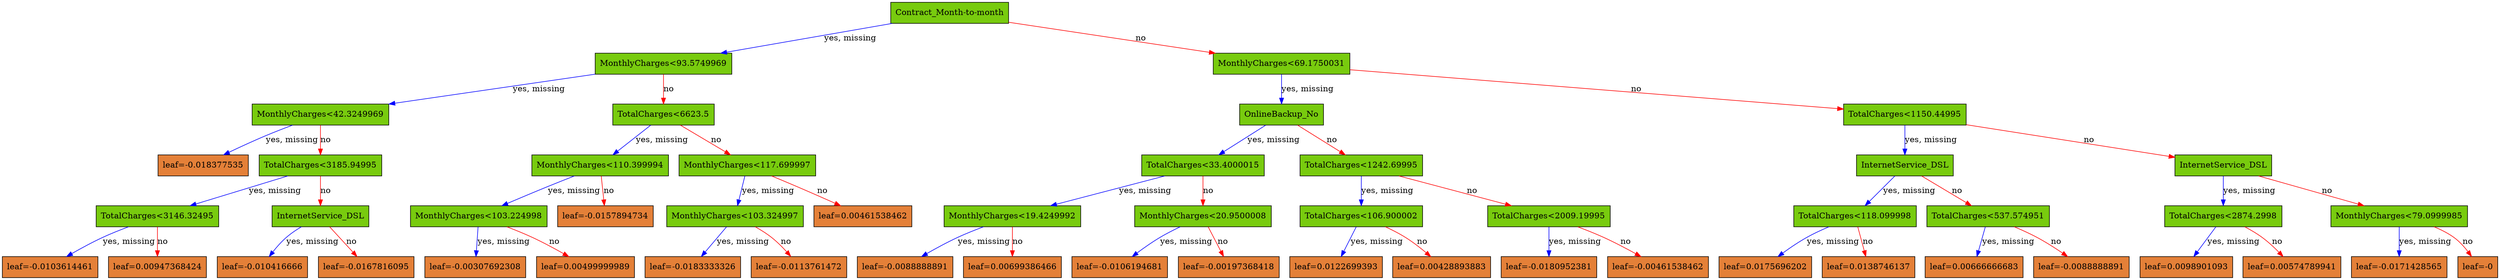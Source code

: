 digraph {
    graph [ rankdir=TB ]

    0 [ label="Contract_Month-to-month" fillcolor="#78cbe" shape="box" style="filled" ]
    0 -> 1 [label="yes, missing" color="#0000FF"]
    0 -> 2 [label="no" color="#FF0000"]

    1 [ label="MonthlyCharges<93.5749969" fillcolor="#78cbe" shape="box" style="filled" ]
    1 -> 3 [label="yes, missing" color="#0000FF"]
    1 -> 4 [label="no" color="#FF0000"]

    3 [ label="MonthlyCharges<42.3249969" fillcolor="#78cbe" shape="box" style="filled" ]
    3 -> 7 [label="yes, missing" color="#0000FF"]
    3 -> 8 [label="no" color="#FF0000"]

    7 [ label="leaf=-0.018377535" fillcolor="#e48038" shape="box" style="filled" ]

    8 [ label="TotalCharges<3185.94995" fillcolor="#78cbe" shape="box" style="filled" ]
    8 -> 15 [label="yes, missing" color="#0000FF"]
    8 -> 16 [label="no" color="#FF0000"]

    15 [ label="TotalCharges<3146.32495" fillcolor="#78cbe" shape="box" style="filled" ]
    15 -> 29 [label="yes, missing" color="#0000FF"]
    15 -> 30 [label="no" color="#FF0000"]

    29 [ label="leaf=-0.0103614461" fillcolor="#e48038" shape="box" style="filled" ]

    30 [ label="leaf=0.00947368424" fillcolor="#e48038" shape="box" style="filled" ]

    16 [ label="InternetService_DSL" fillcolor="#78cbe" shape="box" style="filled" ]
    16 -> 31 [label="yes, missing" color="#0000FF"]
    16 -> 32 [label="no" color="#FF0000"]

    31 [ label="leaf=-0.010416666" fillcolor="#e48038" shape="box" style="filled" ]

    32 [ label="leaf=-0.0167816095" fillcolor="#e48038" shape="box" style="filled" ]

    4 [ label="TotalCharges<6623.5" fillcolor="#78cbe" shape="box" style="filled" ]
    4 -> 9 [label="yes, missing" color="#0000FF"]
    4 -> 10 [label="no" color="#FF0000"]

    9 [ label="MonthlyCharges<110.399994" fillcolor="#78cbe" shape="box" style="filled" ]
    9 -> 17 [label="yes, missing" color="#0000FF"]
    9 -> 18 [label="no" color="#FF0000"]

    17 [ label="MonthlyCharges<103.224998" fillcolor="#78cbe" shape="box" style="filled" ]
    17 -> 33 [label="yes, missing" color="#0000FF"]
    17 -> 34 [label="no" color="#FF0000"]

    33 [ label="leaf=-0.00307692308" fillcolor="#e48038" shape="box" style="filled" ]

    34 [ label="leaf=0.00499999989" fillcolor="#e48038" shape="box" style="filled" ]

    18 [ label="leaf=-0.0157894734" fillcolor="#e48038" shape="box" style="filled" ]

    10 [ label="MonthlyCharges<117.699997" fillcolor="#78cbe" shape="box" style="filled" ]
    10 -> 19 [label="yes, missing" color="#0000FF"]
    10 -> 20 [label="no" color="#FF0000"]

    19 [ label="MonthlyCharges<103.324997" fillcolor="#78cbe" shape="box" style="filled" ]
    19 -> 35 [label="yes, missing" color="#0000FF"]
    19 -> 36 [label="no" color="#FF0000"]

    35 [ label="leaf=-0.0183333326" fillcolor="#e48038" shape="box" style="filled" ]

    36 [ label="leaf=-0.0113761472" fillcolor="#e48038" shape="box" style="filled" ]

    20 [ label="leaf=0.00461538462" fillcolor="#e48038" shape="box" style="filled" ]

    2 [ label="MonthlyCharges<69.1750031" fillcolor="#78cbe" shape="box" style="filled" ]
    2 -> 5 [label="yes, missing" color="#0000FF"]
    2 -> 6 [label="no" color="#FF0000"]

    5 [ label="OnlineBackup_No" fillcolor="#78cbe" shape="box" style="filled" ]
    5 -> 11 [label="yes, missing" color="#0000FF"]
    5 -> 12 [label="no" color="#FF0000"]

    11 [ label="TotalCharges<33.4000015" fillcolor="#78cbe" shape="box" style="filled" ]
    11 -> 21 [label="yes, missing" color="#0000FF"]
    11 -> 22 [label="no" color="#FF0000"]

    21 [ label="MonthlyCharges<19.4249992" fillcolor="#78cbe" shape="box" style="filled" ]
    21 -> 37 [label="yes, missing" color="#0000FF"]
    21 -> 38 [label="no" color="#FF0000"]

    37 [ label="leaf=-0.0088888891" fillcolor="#e48038" shape="box" style="filled" ]

    38 [ label="leaf=0.00699386466" fillcolor="#e48038" shape="box" style="filled" ]

    22 [ label="MonthlyCharges<20.9500008" fillcolor="#78cbe" shape="box" style="filled" ]
    22 -> 39 [label="yes, missing" color="#0000FF"]
    22 -> 40 [label="no" color="#FF0000"]

    39 [ label="leaf=-0.0106194681" fillcolor="#e48038" shape="box" style="filled" ]

    40 [ label="leaf=-0.00197368418" fillcolor="#e48038" shape="box" style="filled" ]

    12 [ label="TotalCharges<1242.69995" fillcolor="#78cbe" shape="box" style="filled" ]
    12 -> 23 [label="yes, missing" color="#0000FF"]
    12 -> 24 [label="no" color="#FF0000"]

    23 [ label="TotalCharges<106.900002" fillcolor="#78cbe" shape="box" style="filled" ]
    23 -> 41 [label="yes, missing" color="#0000FF"]
    23 -> 42 [label="no" color="#FF0000"]

    41 [ label="leaf=0.0122699393" fillcolor="#e48038" shape="box" style="filled" ]

    42 [ label="leaf=0.00428893883" fillcolor="#e48038" shape="box" style="filled" ]

    24 [ label="TotalCharges<2009.19995" fillcolor="#78cbe" shape="box" style="filled" ]
    24 -> 43 [label="yes, missing" color="#0000FF"]
    24 -> 44 [label="no" color="#FF0000"]

    43 [ label="leaf=-0.0180952381" fillcolor="#e48038" shape="box" style="filled" ]

    44 [ label="leaf=-0.00461538462" fillcolor="#e48038" shape="box" style="filled" ]

    6 [ label="TotalCharges<1150.44995" fillcolor="#78cbe" shape="box" style="filled" ]
    6 -> 13 [label="yes, missing" color="#0000FF"]
    6 -> 14 [label="no" color="#FF0000"]

    13 [ label="InternetService_DSL" fillcolor="#78cbe" shape="box" style="filled" ]
    13 -> 25 [label="yes, missing" color="#0000FF"]
    13 -> 26 [label="no" color="#FF0000"]

    25 [ label="TotalCharges<118.099998" fillcolor="#78cbe" shape="box" style="filled" ]
    25 -> 45 [label="yes, missing" color="#0000FF"]
    25 -> 46 [label="no" color="#FF0000"]

    45 [ label="leaf=0.0175696202" fillcolor="#e48038" shape="box" style="filled" ]

    46 [ label="leaf=0.0138746137" fillcolor="#e48038" shape="box" style="filled" ]

    26 [ label="TotalCharges<537.574951" fillcolor="#78cbe" shape="box" style="filled" ]
    26 -> 47 [label="yes, missing" color="#0000FF"]
    26 -> 48 [label="no" color="#FF0000"]

    47 [ label="leaf=0.00666666683" fillcolor="#e48038" shape="box" style="filled" ]

    48 [ label="leaf=-0.0088888891" fillcolor="#e48038" shape="box" style="filled" ]

    14 [ label="InternetService_DSL" fillcolor="#78cbe" shape="box" style="filled" ]
    14 -> 27 [label="yes, missing" color="#0000FF"]
    14 -> 28 [label="no" color="#FF0000"]

    27 [ label="TotalCharges<2874.2998" fillcolor="#78cbe" shape="box" style="filled" ]
    27 -> 49 [label="yes, missing" color="#0000FF"]
    27 -> 50 [label="no" color="#FF0000"]

    49 [ label="leaf=0.0098901093" fillcolor="#e48038" shape="box" style="filled" ]

    50 [ label="leaf=0.00574789941" fillcolor="#e48038" shape="box" style="filled" ]

    28 [ label="MonthlyCharges<79.0999985" fillcolor="#78cbe" shape="box" style="filled" ]
    28 -> 51 [label="yes, missing" color="#0000FF"]
    28 -> 52 [label="no" color="#FF0000"]

    51 [ label="leaf=-0.0171428565" fillcolor="#e48038" shape="box" style="filled" ]

    52 [ label="leaf=-0" fillcolor="#e48038" shape="box" style="filled" ]
}
